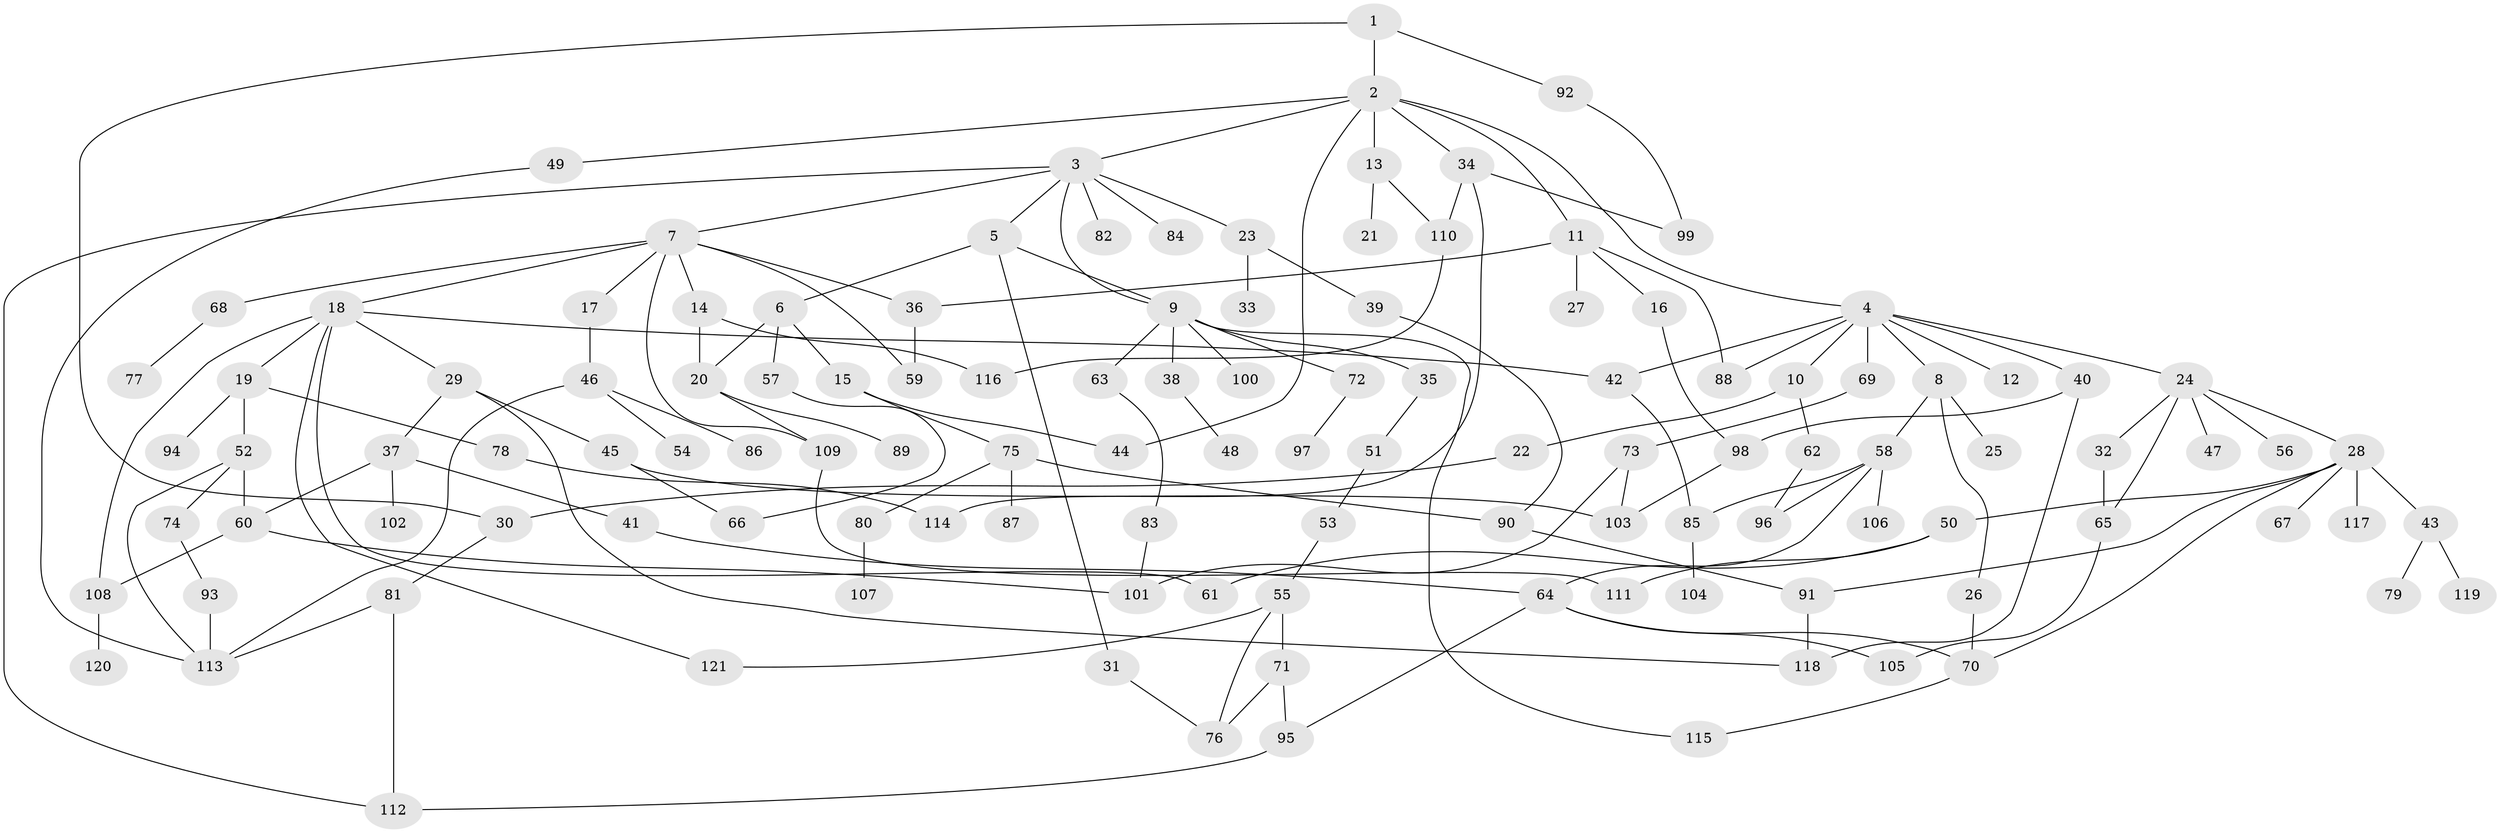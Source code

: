 // Generated by graph-tools (version 1.1) at 2025/49/03/09/25 03:49:24]
// undirected, 121 vertices, 165 edges
graph export_dot {
graph [start="1"]
  node [color=gray90,style=filled];
  1;
  2;
  3;
  4;
  5;
  6;
  7;
  8;
  9;
  10;
  11;
  12;
  13;
  14;
  15;
  16;
  17;
  18;
  19;
  20;
  21;
  22;
  23;
  24;
  25;
  26;
  27;
  28;
  29;
  30;
  31;
  32;
  33;
  34;
  35;
  36;
  37;
  38;
  39;
  40;
  41;
  42;
  43;
  44;
  45;
  46;
  47;
  48;
  49;
  50;
  51;
  52;
  53;
  54;
  55;
  56;
  57;
  58;
  59;
  60;
  61;
  62;
  63;
  64;
  65;
  66;
  67;
  68;
  69;
  70;
  71;
  72;
  73;
  74;
  75;
  76;
  77;
  78;
  79;
  80;
  81;
  82;
  83;
  84;
  85;
  86;
  87;
  88;
  89;
  90;
  91;
  92;
  93;
  94;
  95;
  96;
  97;
  98;
  99;
  100;
  101;
  102;
  103;
  104;
  105;
  106;
  107;
  108;
  109;
  110;
  111;
  112;
  113;
  114;
  115;
  116;
  117;
  118;
  119;
  120;
  121;
  1 -- 2;
  1 -- 92;
  1 -- 30;
  2 -- 3;
  2 -- 4;
  2 -- 11;
  2 -- 13;
  2 -- 34;
  2 -- 44;
  2 -- 49;
  3 -- 5;
  3 -- 7;
  3 -- 9;
  3 -- 23;
  3 -- 82;
  3 -- 84;
  3 -- 112;
  4 -- 8;
  4 -- 10;
  4 -- 12;
  4 -- 24;
  4 -- 40;
  4 -- 42;
  4 -- 69;
  4 -- 88;
  5 -- 6;
  5 -- 31;
  5 -- 9;
  6 -- 15;
  6 -- 57;
  6 -- 20;
  7 -- 14;
  7 -- 17;
  7 -- 18;
  7 -- 59;
  7 -- 68;
  7 -- 36;
  7 -- 109;
  8 -- 25;
  8 -- 26;
  8 -- 58;
  9 -- 35;
  9 -- 38;
  9 -- 63;
  9 -- 72;
  9 -- 100;
  9 -- 115;
  10 -- 22;
  10 -- 62;
  11 -- 16;
  11 -- 27;
  11 -- 36;
  11 -- 88;
  13 -- 21;
  13 -- 110;
  14 -- 20;
  14 -- 116;
  15 -- 75;
  15 -- 44;
  16 -- 98;
  17 -- 46;
  18 -- 19;
  18 -- 29;
  18 -- 61;
  18 -- 108;
  18 -- 121;
  18 -- 42;
  19 -- 52;
  19 -- 78;
  19 -- 94;
  20 -- 89;
  20 -- 109;
  22 -- 30;
  23 -- 33;
  23 -- 39;
  24 -- 28;
  24 -- 32;
  24 -- 47;
  24 -- 56;
  24 -- 65;
  26 -- 70;
  28 -- 43;
  28 -- 50;
  28 -- 67;
  28 -- 91;
  28 -- 117;
  28 -- 70;
  29 -- 37;
  29 -- 45;
  29 -- 118;
  30 -- 81;
  31 -- 76;
  32 -- 65;
  34 -- 110;
  34 -- 114;
  34 -- 99;
  35 -- 51;
  36 -- 59;
  37 -- 41;
  37 -- 102;
  37 -- 60;
  38 -- 48;
  39 -- 90;
  40 -- 98;
  40 -- 118;
  41 -- 64;
  42 -- 85;
  43 -- 79;
  43 -- 119;
  45 -- 103;
  45 -- 66;
  46 -- 54;
  46 -- 86;
  46 -- 113;
  49 -- 113;
  50 -- 111;
  50 -- 61;
  51 -- 53;
  52 -- 60;
  52 -- 74;
  52 -- 113;
  53 -- 55;
  55 -- 71;
  55 -- 121;
  55 -- 76;
  57 -- 66;
  58 -- 64;
  58 -- 106;
  58 -- 96;
  58 -- 85;
  60 -- 108;
  60 -- 101;
  62 -- 96;
  63 -- 83;
  64 -- 70;
  64 -- 105;
  64 -- 95;
  65 -- 105;
  68 -- 77;
  69 -- 73;
  70 -- 115;
  71 -- 95;
  71 -- 76;
  72 -- 97;
  73 -- 101;
  73 -- 103;
  74 -- 93;
  75 -- 80;
  75 -- 87;
  75 -- 90;
  78 -- 114;
  80 -- 107;
  81 -- 113;
  81 -- 112;
  83 -- 101;
  85 -- 104;
  90 -- 91;
  91 -- 118;
  92 -- 99;
  93 -- 113;
  95 -- 112;
  98 -- 103;
  108 -- 120;
  109 -- 111;
  110 -- 116;
}
